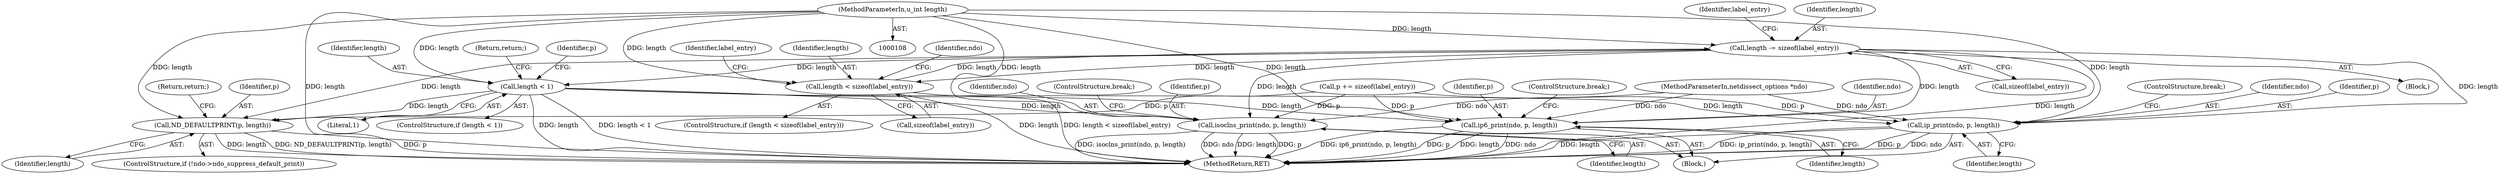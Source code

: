 digraph "0_tcpdump_1dcd10aceabbc03bf571ea32b892c522cbe923de_11@API" {
"1000221" [label="(Call,length -= sizeof(label_entry))"];
"1000138" [label="(Call,length < sizeof(label_entry))"];
"1000221" [label="(Call,length -= sizeof(label_entry))"];
"1000111" [label="(MethodParameterIn,u_int length)"];
"1000248" [label="(Call,length < 1)"];
"1000311" [label="(Call,ND_DEFAULTPRINT(p, length))"];
"1000328" [label="(Call,ip_print(ndo, p, length))"];
"1000334" [label="(Call,ip6_print(ndo, p, length))"];
"1000340" [label="(Call,isoclns_print(ndo, p, length))"];
"1000353" [label="(MethodReturn,RET)"];
"1000334" [label="(Call,ip6_print(ndo, p, length))"];
"1000306" [label="(ControlStructure,if (!ndo->ndo_suppress_default_print))"];
"1000335" [label="(Identifier,ndo)"];
"1000341" [label="(Identifier,ndo)"];
"1000314" [label="(Return,return;)"];
"1000255" [label="(Identifier,p)"];
"1000217" [label="(Call,p += sizeof(label_entry))"];
"1000139" [label="(Identifier,length)"];
"1000111" [label="(MethodParameterIn,u_int length)"];
"1000336" [label="(Identifier,p)"];
"1000311" [label="(Call,ND_DEFAULTPRINT(p, length))"];
"1000328" [label="(Call,ip_print(ndo, p, length))"];
"1000312" [label="(Identifier,p)"];
"1000326" [label="(Block,)"];
"1000249" [label="(Identifier,length)"];
"1000140" [label="(Call,sizeof(label_entry))"];
"1000247" [label="(ControlStructure,if (length < 1))"];
"1000313" [label="(Identifier,length)"];
"1000252" [label="(Return,return;)"];
"1000248" [label="(Call,length < 1)"];
"1000222" [label="(Identifier,length)"];
"1000340" [label="(Call,isoclns_print(ndo, p, length))"];
"1000332" [label="(ControlStructure,break;)"];
"1000227" [label="(Identifier,label_entry)"];
"1000344" [label="(ControlStructure,break;)"];
"1000223" [label="(Call,sizeof(label_entry))"];
"1000329" [label="(Identifier,ndo)"];
"1000109" [label="(MethodParameterIn,netdissect_options *ndo)"];
"1000330" [label="(Identifier,p)"];
"1000138" [label="(Call,length < sizeof(label_entry))"];
"1000331" [label="(Identifier,length)"];
"1000343" [label="(Identifier,length)"];
"1000342" [label="(Identifier,p)"];
"1000131" [label="(Block,)"];
"1000338" [label="(ControlStructure,break;)"];
"1000250" [label="(Literal,1)"];
"1000137" [label="(ControlStructure,if (length < sizeof(label_entry)))"];
"1000337" [label="(Identifier,length)"];
"1000221" [label="(Call,length -= sizeof(label_entry))"];
"1000145" [label="(Identifier,ndo)"];
"1000151" [label="(Identifier,label_entry)"];
"1000221" -> "1000131"  [label="AST: "];
"1000221" -> "1000223"  [label="CFG: "];
"1000222" -> "1000221"  [label="AST: "];
"1000223" -> "1000221"  [label="AST: "];
"1000227" -> "1000221"  [label="CFG: "];
"1000221" -> "1000353"  [label="DDG: length"];
"1000221" -> "1000138"  [label="DDG: length"];
"1000138" -> "1000221"  [label="DDG: length"];
"1000111" -> "1000221"  [label="DDG: length"];
"1000221" -> "1000248"  [label="DDG: length"];
"1000221" -> "1000311"  [label="DDG: length"];
"1000221" -> "1000328"  [label="DDG: length"];
"1000221" -> "1000334"  [label="DDG: length"];
"1000221" -> "1000340"  [label="DDG: length"];
"1000138" -> "1000137"  [label="AST: "];
"1000138" -> "1000140"  [label="CFG: "];
"1000139" -> "1000138"  [label="AST: "];
"1000140" -> "1000138"  [label="AST: "];
"1000145" -> "1000138"  [label="CFG: "];
"1000151" -> "1000138"  [label="CFG: "];
"1000138" -> "1000353"  [label="DDG: length < sizeof(label_entry)"];
"1000138" -> "1000353"  [label="DDG: length"];
"1000111" -> "1000138"  [label="DDG: length"];
"1000111" -> "1000108"  [label="AST: "];
"1000111" -> "1000353"  [label="DDG: length"];
"1000111" -> "1000248"  [label="DDG: length"];
"1000111" -> "1000311"  [label="DDG: length"];
"1000111" -> "1000328"  [label="DDG: length"];
"1000111" -> "1000334"  [label="DDG: length"];
"1000111" -> "1000340"  [label="DDG: length"];
"1000248" -> "1000247"  [label="AST: "];
"1000248" -> "1000250"  [label="CFG: "];
"1000249" -> "1000248"  [label="AST: "];
"1000250" -> "1000248"  [label="AST: "];
"1000252" -> "1000248"  [label="CFG: "];
"1000255" -> "1000248"  [label="CFG: "];
"1000248" -> "1000353"  [label="DDG: length < 1"];
"1000248" -> "1000353"  [label="DDG: length"];
"1000248" -> "1000311"  [label="DDG: length"];
"1000248" -> "1000328"  [label="DDG: length"];
"1000248" -> "1000334"  [label="DDG: length"];
"1000248" -> "1000340"  [label="DDG: length"];
"1000311" -> "1000306"  [label="AST: "];
"1000311" -> "1000313"  [label="CFG: "];
"1000312" -> "1000311"  [label="AST: "];
"1000313" -> "1000311"  [label="AST: "];
"1000314" -> "1000311"  [label="CFG: "];
"1000311" -> "1000353"  [label="DDG: p"];
"1000311" -> "1000353"  [label="DDG: length"];
"1000311" -> "1000353"  [label="DDG: ND_DEFAULTPRINT(p, length)"];
"1000217" -> "1000311"  [label="DDG: p"];
"1000328" -> "1000326"  [label="AST: "];
"1000328" -> "1000331"  [label="CFG: "];
"1000329" -> "1000328"  [label="AST: "];
"1000330" -> "1000328"  [label="AST: "];
"1000331" -> "1000328"  [label="AST: "];
"1000332" -> "1000328"  [label="CFG: "];
"1000328" -> "1000353"  [label="DDG: ndo"];
"1000328" -> "1000353"  [label="DDG: length"];
"1000328" -> "1000353"  [label="DDG: ip_print(ndo, p, length)"];
"1000328" -> "1000353"  [label="DDG: p"];
"1000109" -> "1000328"  [label="DDG: ndo"];
"1000217" -> "1000328"  [label="DDG: p"];
"1000334" -> "1000326"  [label="AST: "];
"1000334" -> "1000337"  [label="CFG: "];
"1000335" -> "1000334"  [label="AST: "];
"1000336" -> "1000334"  [label="AST: "];
"1000337" -> "1000334"  [label="AST: "];
"1000338" -> "1000334"  [label="CFG: "];
"1000334" -> "1000353"  [label="DDG: ip6_print(ndo, p, length)"];
"1000334" -> "1000353"  [label="DDG: p"];
"1000334" -> "1000353"  [label="DDG: length"];
"1000334" -> "1000353"  [label="DDG: ndo"];
"1000109" -> "1000334"  [label="DDG: ndo"];
"1000217" -> "1000334"  [label="DDG: p"];
"1000340" -> "1000326"  [label="AST: "];
"1000340" -> "1000343"  [label="CFG: "];
"1000341" -> "1000340"  [label="AST: "];
"1000342" -> "1000340"  [label="AST: "];
"1000343" -> "1000340"  [label="AST: "];
"1000344" -> "1000340"  [label="CFG: "];
"1000340" -> "1000353"  [label="DDG: length"];
"1000340" -> "1000353"  [label="DDG: p"];
"1000340" -> "1000353"  [label="DDG: isoclns_print(ndo, p, length)"];
"1000340" -> "1000353"  [label="DDG: ndo"];
"1000109" -> "1000340"  [label="DDG: ndo"];
"1000217" -> "1000340"  [label="DDG: p"];
}
